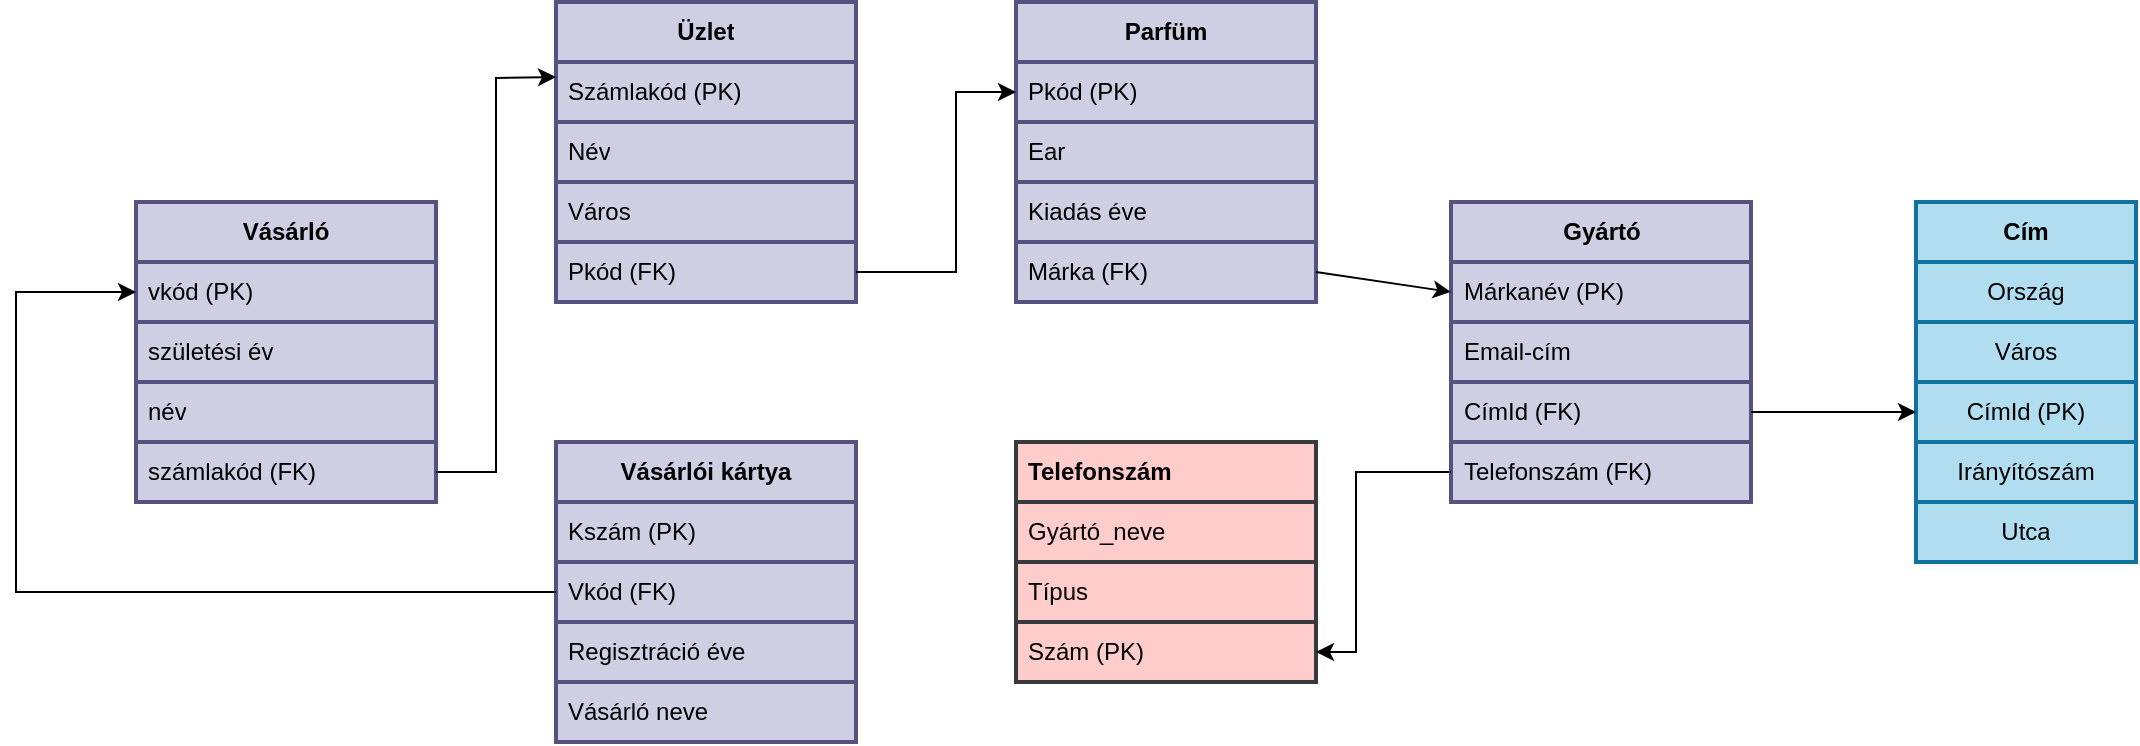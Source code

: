 <mxfile version="24.9.1">
  <diagram id="C5RBs43oDa-KdzZeNtuy" name="Page-1">
    <mxGraphModel dx="2047" dy="666" grid="1" gridSize="10" guides="1" tooltips="1" connect="1" arrows="1" fold="1" page="1" pageScale="1" pageWidth="827" pageHeight="1169" math="0" shadow="0">
      <root>
        <mxCell id="WIyWlLk6GJQsqaUBKTNV-0" />
        <mxCell id="WIyWlLk6GJQsqaUBKTNV-1" parent="WIyWlLk6GJQsqaUBKTNV-0" />
        <mxCell id="uDaO315VJ5FNFd2EeNK3-34" value="" style="shape=table;startSize=0;container=1;collapsible=0;childLayout=tableLayout;align=left;verticalAlign=middle;spacingLeft=4;spacingRight=4;fontFamily=Helvetica;fontSize=12;fillColor=#d0cee2;strokeWidth=2;strokeColor=#56517e;" parent="WIyWlLk6GJQsqaUBKTNV-1" vertex="1">
          <mxGeometry x="220" y="190" width="150" height="150" as="geometry" />
        </mxCell>
        <mxCell id="uDaO315VJ5FNFd2EeNK3-35" value="" style="shape=tableRow;horizontal=0;startSize=0;swimlaneHead=0;swimlaneBody=0;strokeColor=inherit;top=0;left=0;bottom=0;right=0;collapsible=0;dropTarget=0;fillColor=none;points=[[0,0.5],[1,0.5]];portConstraint=eastwest;align=left;verticalAlign=middle;spacingLeft=4;spacingRight=4;fontFamily=Helvetica;fontSize=12;fontColor=default;" parent="uDaO315VJ5FNFd2EeNK3-34" vertex="1">
          <mxGeometry width="150" height="30" as="geometry" />
        </mxCell>
        <mxCell id="uDaO315VJ5FNFd2EeNK3-36" value="&lt;b&gt;Parfüm&lt;/b&gt;" style="shape=partialRectangle;html=1;whiteSpace=wrap;connectable=0;strokeColor=inherit;overflow=hidden;fillColor=none;top=0;left=0;bottom=0;right=0;pointerEvents=1;align=center;verticalAlign=middle;spacingLeft=4;spacingRight=4;fontFamily=Helvetica;fontSize=12;fontColor=default;" parent="uDaO315VJ5FNFd2EeNK3-35" vertex="1">
          <mxGeometry width="150" height="30" as="geometry">
            <mxRectangle width="150" height="30" as="alternateBounds" />
          </mxGeometry>
        </mxCell>
        <mxCell id="uDaO315VJ5FNFd2EeNK3-37" value="" style="shape=tableRow;horizontal=0;startSize=0;swimlaneHead=0;swimlaneBody=0;strokeColor=inherit;top=0;left=0;bottom=0;right=0;collapsible=0;dropTarget=0;fillColor=none;points=[[0,0.5],[1,0.5]];portConstraint=eastwest;align=left;verticalAlign=middle;spacingLeft=4;spacingRight=4;fontFamily=Helvetica;fontSize=12;fontColor=default;" parent="uDaO315VJ5FNFd2EeNK3-34" vertex="1">
          <mxGeometry y="30" width="150" height="30" as="geometry" />
        </mxCell>
        <mxCell id="uDaO315VJ5FNFd2EeNK3-38" value="Pkód (PK)" style="shape=partialRectangle;html=1;whiteSpace=wrap;connectable=0;strokeColor=inherit;overflow=hidden;fillColor=none;top=0;left=0;bottom=0;right=0;pointerEvents=1;align=left;verticalAlign=middle;spacingLeft=4;spacingRight=4;fontFamily=Helvetica;fontSize=12;fontColor=default;" parent="uDaO315VJ5FNFd2EeNK3-37" vertex="1">
          <mxGeometry width="150" height="30" as="geometry">
            <mxRectangle width="150" height="30" as="alternateBounds" />
          </mxGeometry>
        </mxCell>
        <mxCell id="uDaO315VJ5FNFd2EeNK3-39" value="" style="shape=tableRow;horizontal=0;startSize=0;swimlaneHead=0;swimlaneBody=0;strokeColor=inherit;top=0;left=0;bottom=0;right=0;collapsible=0;dropTarget=0;fillColor=none;points=[[0,0.5],[1,0.5]];portConstraint=eastwest;align=left;verticalAlign=middle;spacingLeft=4;spacingRight=4;fontFamily=Helvetica;fontSize=12;fontColor=default;" parent="uDaO315VJ5FNFd2EeNK3-34" vertex="1">
          <mxGeometry y="60" width="150" height="30" as="geometry" />
        </mxCell>
        <mxCell id="uDaO315VJ5FNFd2EeNK3-40" value="Ear" style="shape=partialRectangle;html=1;whiteSpace=wrap;connectable=0;strokeColor=inherit;overflow=hidden;fillColor=none;top=0;left=0;bottom=0;right=0;pointerEvents=1;align=left;verticalAlign=middle;spacingLeft=4;spacingRight=4;fontFamily=Helvetica;fontSize=12;fontColor=default;" parent="uDaO315VJ5FNFd2EeNK3-39" vertex="1">
          <mxGeometry width="150" height="30" as="geometry">
            <mxRectangle width="150" height="30" as="alternateBounds" />
          </mxGeometry>
        </mxCell>
        <mxCell id="uDaO315VJ5FNFd2EeNK3-41" value="" style="shape=tableRow;horizontal=0;startSize=0;swimlaneHead=0;swimlaneBody=0;strokeColor=inherit;top=0;left=0;bottom=0;right=0;collapsible=0;dropTarget=0;fillColor=none;points=[[0,0.5],[1,0.5]];portConstraint=eastwest;align=left;verticalAlign=middle;spacingLeft=4;spacingRight=4;fontFamily=Helvetica;fontSize=12;fontColor=default;" parent="uDaO315VJ5FNFd2EeNK3-34" vertex="1">
          <mxGeometry y="90" width="150" height="30" as="geometry" />
        </mxCell>
        <mxCell id="uDaO315VJ5FNFd2EeNK3-42" value="Kiadás éve" style="shape=partialRectangle;html=1;whiteSpace=wrap;connectable=0;strokeColor=inherit;overflow=hidden;fillColor=none;top=0;left=0;bottom=0;right=0;pointerEvents=1;align=left;verticalAlign=middle;spacingLeft=4;spacingRight=4;fontFamily=Helvetica;fontSize=12;fontColor=default;" parent="uDaO315VJ5FNFd2EeNK3-41" vertex="1">
          <mxGeometry width="150" height="30" as="geometry">
            <mxRectangle width="150" height="30" as="alternateBounds" />
          </mxGeometry>
        </mxCell>
        <mxCell id="uDaO315VJ5FNFd2EeNK3-43" value="" style="shape=tableRow;horizontal=0;startSize=0;swimlaneHead=0;swimlaneBody=0;strokeColor=inherit;top=0;left=0;bottom=0;right=0;collapsible=0;dropTarget=0;fillColor=none;points=[[0,0.5],[1,0.5]];portConstraint=eastwest;align=left;verticalAlign=middle;spacingLeft=4;spacingRight=4;fontFamily=Helvetica;fontSize=12;fontColor=default;" parent="uDaO315VJ5FNFd2EeNK3-34" vertex="1">
          <mxGeometry y="120" width="150" height="30" as="geometry" />
        </mxCell>
        <mxCell id="uDaO315VJ5FNFd2EeNK3-44" value="Márka (FK)" style="shape=partialRectangle;html=1;whiteSpace=wrap;connectable=0;strokeColor=inherit;overflow=hidden;fillColor=none;top=0;left=0;bottom=0;right=0;pointerEvents=1;align=left;verticalAlign=middle;spacingLeft=4;spacingRight=4;fontFamily=Helvetica;fontSize=12;fontColor=default;" parent="uDaO315VJ5FNFd2EeNK3-43" vertex="1">
          <mxGeometry width="150" height="30" as="geometry">
            <mxRectangle width="150" height="30" as="alternateBounds" />
          </mxGeometry>
        </mxCell>
        <mxCell id="uDaO315VJ5FNFd2EeNK3-56" value="" style="shape=table;startSize=0;container=1;collapsible=0;childLayout=tableLayout;align=left;verticalAlign=middle;spacingLeft=4;spacingRight=4;fontFamily=Helvetica;fontSize=12;fillColor=#d0cee2;strokeWidth=2;strokeColor=#56517e;" parent="WIyWlLk6GJQsqaUBKTNV-1" vertex="1">
          <mxGeometry x="-10" y="410" width="150" height="150" as="geometry" />
        </mxCell>
        <mxCell id="uDaO315VJ5FNFd2EeNK3-57" value="" style="shape=tableRow;horizontal=0;startSize=0;swimlaneHead=0;swimlaneBody=0;strokeColor=inherit;top=0;left=0;bottom=0;right=0;collapsible=0;dropTarget=0;fillColor=none;points=[[0,0.5],[1,0.5]];portConstraint=eastwest;align=left;verticalAlign=middle;spacingLeft=4;spacingRight=4;fontFamily=Helvetica;fontSize=12;fontColor=default;" parent="uDaO315VJ5FNFd2EeNK3-56" vertex="1">
          <mxGeometry width="150" height="30" as="geometry" />
        </mxCell>
        <mxCell id="uDaO315VJ5FNFd2EeNK3-58" value="&lt;b&gt;Vásárlói kártya&lt;/b&gt;" style="shape=partialRectangle;html=1;whiteSpace=wrap;connectable=0;strokeColor=inherit;overflow=hidden;fillColor=none;top=0;left=0;bottom=0;right=0;pointerEvents=1;align=center;verticalAlign=middle;spacingLeft=4;spacingRight=4;fontFamily=Helvetica;fontSize=12;fontColor=default;" parent="uDaO315VJ5FNFd2EeNK3-57" vertex="1">
          <mxGeometry width="150" height="30" as="geometry">
            <mxRectangle width="150" height="30" as="alternateBounds" />
          </mxGeometry>
        </mxCell>
        <mxCell id="uDaO315VJ5FNFd2EeNK3-59" value="" style="shape=tableRow;horizontal=0;startSize=0;swimlaneHead=0;swimlaneBody=0;strokeColor=inherit;top=0;left=0;bottom=0;right=0;collapsible=0;dropTarget=0;fillColor=none;points=[[0,0.5],[1,0.5]];portConstraint=eastwest;align=left;verticalAlign=middle;spacingLeft=4;spacingRight=4;fontFamily=Helvetica;fontSize=12;fontColor=default;" parent="uDaO315VJ5FNFd2EeNK3-56" vertex="1">
          <mxGeometry y="30" width="150" height="30" as="geometry" />
        </mxCell>
        <mxCell id="uDaO315VJ5FNFd2EeNK3-60" value="Kszám (PK)" style="shape=partialRectangle;html=1;whiteSpace=wrap;connectable=0;strokeColor=inherit;overflow=hidden;fillColor=none;top=0;left=0;bottom=0;right=0;pointerEvents=1;align=left;verticalAlign=middle;spacingLeft=4;spacingRight=4;fontFamily=Helvetica;fontSize=12;fontColor=default;" parent="uDaO315VJ5FNFd2EeNK3-59" vertex="1">
          <mxGeometry width="150" height="30" as="geometry">
            <mxRectangle width="150" height="30" as="alternateBounds" />
          </mxGeometry>
        </mxCell>
        <mxCell id="uDaO315VJ5FNFd2EeNK3-61" value="" style="shape=tableRow;horizontal=0;startSize=0;swimlaneHead=0;swimlaneBody=0;strokeColor=inherit;top=0;left=0;bottom=0;right=0;collapsible=0;dropTarget=0;fillColor=none;points=[[0,0.5],[1,0.5]];portConstraint=eastwest;align=left;verticalAlign=middle;spacingLeft=4;spacingRight=4;fontFamily=Helvetica;fontSize=12;fontColor=default;" parent="uDaO315VJ5FNFd2EeNK3-56" vertex="1">
          <mxGeometry y="60" width="150" height="30" as="geometry" />
        </mxCell>
        <mxCell id="uDaO315VJ5FNFd2EeNK3-62" value="Vkód (FK)" style="shape=partialRectangle;html=1;whiteSpace=wrap;connectable=0;strokeColor=inherit;overflow=hidden;fillColor=none;top=0;left=0;bottom=0;right=0;pointerEvents=1;align=left;verticalAlign=middle;spacingLeft=4;spacingRight=4;fontFamily=Helvetica;fontSize=12;fontColor=default;" parent="uDaO315VJ5FNFd2EeNK3-61" vertex="1">
          <mxGeometry width="150" height="30" as="geometry">
            <mxRectangle width="150" height="30" as="alternateBounds" />
          </mxGeometry>
        </mxCell>
        <mxCell id="uDaO315VJ5FNFd2EeNK3-63" value="" style="shape=tableRow;horizontal=0;startSize=0;swimlaneHead=0;swimlaneBody=0;strokeColor=inherit;top=0;left=0;bottom=0;right=0;collapsible=0;dropTarget=0;fillColor=none;points=[[0,0.5],[1,0.5]];portConstraint=eastwest;align=left;verticalAlign=middle;spacingLeft=4;spacingRight=4;fontFamily=Helvetica;fontSize=12;fontColor=default;" parent="uDaO315VJ5FNFd2EeNK3-56" vertex="1">
          <mxGeometry y="90" width="150" height="30" as="geometry" />
        </mxCell>
        <mxCell id="uDaO315VJ5FNFd2EeNK3-64" value="Regisztráció éve" style="shape=partialRectangle;html=1;whiteSpace=wrap;connectable=0;strokeColor=inherit;overflow=hidden;fillColor=none;top=0;left=0;bottom=0;right=0;pointerEvents=1;align=left;verticalAlign=middle;spacingLeft=4;spacingRight=4;fontFamily=Helvetica;fontSize=12;fontColor=default;" parent="uDaO315VJ5FNFd2EeNK3-63" vertex="1">
          <mxGeometry width="150" height="30" as="geometry">
            <mxRectangle width="150" height="30" as="alternateBounds" />
          </mxGeometry>
        </mxCell>
        <mxCell id="uDaO315VJ5FNFd2EeNK3-65" value="" style="shape=tableRow;horizontal=0;startSize=0;swimlaneHead=0;swimlaneBody=0;strokeColor=inherit;top=0;left=0;bottom=0;right=0;collapsible=0;dropTarget=0;fillColor=none;points=[[0,0.5],[1,0.5]];portConstraint=eastwest;align=left;verticalAlign=middle;spacingLeft=4;spacingRight=4;fontFamily=Helvetica;fontSize=12;fontColor=default;" parent="uDaO315VJ5FNFd2EeNK3-56" vertex="1">
          <mxGeometry y="120" width="150" height="30" as="geometry" />
        </mxCell>
        <mxCell id="uDaO315VJ5FNFd2EeNK3-66" value="Vásárló neve" style="shape=partialRectangle;html=1;whiteSpace=wrap;connectable=0;strokeColor=inherit;overflow=hidden;fillColor=none;top=0;left=0;bottom=0;right=0;pointerEvents=1;align=left;verticalAlign=middle;spacingLeft=4;spacingRight=4;fontFamily=Helvetica;fontSize=12;fontColor=default;" parent="uDaO315VJ5FNFd2EeNK3-65" vertex="1">
          <mxGeometry width="150" height="30" as="geometry">
            <mxRectangle width="150" height="30" as="alternateBounds" />
          </mxGeometry>
        </mxCell>
        <mxCell id="uDaO315VJ5FNFd2EeNK3-68" value="" style="shape=table;startSize=0;container=1;collapsible=0;childLayout=tableLayout;align=left;verticalAlign=middle;spacingLeft=4;spacingRight=4;fontFamily=Helvetica;fontSize=12;fillColor=#d0cee2;strokeWidth=2;strokeColor=#56517e;" parent="WIyWlLk6GJQsqaUBKTNV-1" vertex="1">
          <mxGeometry x="437.5" y="290" width="150" height="150" as="geometry" />
        </mxCell>
        <mxCell id="uDaO315VJ5FNFd2EeNK3-69" value="" style="shape=tableRow;horizontal=0;startSize=0;swimlaneHead=0;swimlaneBody=0;strokeColor=inherit;top=0;left=0;bottom=0;right=0;collapsible=0;dropTarget=0;fillColor=none;points=[[0,0.5],[1,0.5]];portConstraint=eastwest;align=left;verticalAlign=middle;spacingLeft=4;spacingRight=4;fontFamily=Helvetica;fontSize=12;fontColor=default;" parent="uDaO315VJ5FNFd2EeNK3-68" vertex="1">
          <mxGeometry width="150" height="30" as="geometry" />
        </mxCell>
        <mxCell id="uDaO315VJ5FNFd2EeNK3-70" value="&lt;b&gt;Gyártó&lt;/b&gt;" style="shape=partialRectangle;html=1;whiteSpace=wrap;connectable=0;strokeColor=inherit;overflow=hidden;fillColor=none;top=0;left=0;bottom=0;right=0;pointerEvents=1;align=center;verticalAlign=middle;spacingLeft=4;spacingRight=4;fontFamily=Helvetica;fontSize=12;fontColor=default;" parent="uDaO315VJ5FNFd2EeNK3-69" vertex="1">
          <mxGeometry width="150" height="30" as="geometry">
            <mxRectangle width="150" height="30" as="alternateBounds" />
          </mxGeometry>
        </mxCell>
        <mxCell id="uDaO315VJ5FNFd2EeNK3-71" value="" style="shape=tableRow;horizontal=0;startSize=0;swimlaneHead=0;swimlaneBody=0;strokeColor=inherit;top=0;left=0;bottom=0;right=0;collapsible=0;dropTarget=0;fillColor=none;points=[[0,0.5],[1,0.5]];portConstraint=eastwest;align=left;verticalAlign=middle;spacingLeft=4;spacingRight=4;fontFamily=Helvetica;fontSize=12;fontColor=default;" parent="uDaO315VJ5FNFd2EeNK3-68" vertex="1">
          <mxGeometry y="30" width="150" height="30" as="geometry" />
        </mxCell>
        <mxCell id="uDaO315VJ5FNFd2EeNK3-72" value="Márkanév (PK)" style="shape=partialRectangle;html=1;whiteSpace=wrap;connectable=0;strokeColor=inherit;overflow=hidden;fillColor=none;top=0;left=0;bottom=0;right=0;pointerEvents=1;align=left;verticalAlign=middle;spacingLeft=4;spacingRight=4;fontFamily=Helvetica;fontSize=12;fontColor=default;" parent="uDaO315VJ5FNFd2EeNK3-71" vertex="1">
          <mxGeometry width="150" height="30" as="geometry">
            <mxRectangle width="150" height="30" as="alternateBounds" />
          </mxGeometry>
        </mxCell>
        <mxCell id="uDaO315VJ5FNFd2EeNK3-73" value="" style="shape=tableRow;horizontal=0;startSize=0;swimlaneHead=0;swimlaneBody=0;strokeColor=inherit;top=0;left=0;bottom=0;right=0;collapsible=0;dropTarget=0;fillColor=none;points=[[0,0.5],[1,0.5]];portConstraint=eastwest;align=left;verticalAlign=middle;spacingLeft=4;spacingRight=4;fontFamily=Helvetica;fontSize=12;fontColor=default;" parent="uDaO315VJ5FNFd2EeNK3-68" vertex="1">
          <mxGeometry y="60" width="150" height="30" as="geometry" />
        </mxCell>
        <mxCell id="uDaO315VJ5FNFd2EeNK3-74" value="Email-cím" style="shape=partialRectangle;html=1;whiteSpace=wrap;connectable=0;strokeColor=inherit;overflow=hidden;fillColor=none;top=0;left=0;bottom=0;right=0;pointerEvents=1;align=left;verticalAlign=middle;spacingLeft=4;spacingRight=4;fontFamily=Helvetica;fontSize=12;fontColor=default;" parent="uDaO315VJ5FNFd2EeNK3-73" vertex="1">
          <mxGeometry width="150" height="30" as="geometry">
            <mxRectangle width="150" height="30" as="alternateBounds" />
          </mxGeometry>
        </mxCell>
        <mxCell id="uDaO315VJ5FNFd2EeNK3-75" value="" style="shape=tableRow;horizontal=0;startSize=0;swimlaneHead=0;swimlaneBody=0;strokeColor=inherit;top=0;left=0;bottom=0;right=0;collapsible=0;dropTarget=0;fillColor=none;points=[[0,0.5],[1,0.5]];portConstraint=eastwest;align=left;verticalAlign=middle;spacingLeft=4;spacingRight=4;fontFamily=Helvetica;fontSize=12;fontColor=default;" parent="uDaO315VJ5FNFd2EeNK3-68" vertex="1">
          <mxGeometry y="90" width="150" height="30" as="geometry" />
        </mxCell>
        <mxCell id="uDaO315VJ5FNFd2EeNK3-76" value="CímId (FK)" style="shape=partialRectangle;html=1;whiteSpace=wrap;connectable=0;strokeColor=inherit;overflow=hidden;fillColor=none;top=0;left=0;bottom=0;right=0;pointerEvents=1;align=left;verticalAlign=middle;spacingLeft=4;spacingRight=4;fontFamily=Helvetica;fontSize=12;fontColor=default;" parent="uDaO315VJ5FNFd2EeNK3-75" vertex="1">
          <mxGeometry width="150" height="30" as="geometry">
            <mxRectangle width="150" height="30" as="alternateBounds" />
          </mxGeometry>
        </mxCell>
        <mxCell id="uDaO315VJ5FNFd2EeNK3-77" value="" style="shape=tableRow;horizontal=0;startSize=0;swimlaneHead=0;swimlaneBody=0;strokeColor=inherit;top=0;left=0;bottom=0;right=0;collapsible=0;dropTarget=0;fillColor=none;points=[[0,0.5],[1,0.5]];portConstraint=eastwest;align=left;verticalAlign=middle;spacingLeft=4;spacingRight=4;fontFamily=Helvetica;fontSize=12;fontColor=default;" parent="uDaO315VJ5FNFd2EeNK3-68" vertex="1">
          <mxGeometry y="120" width="150" height="30" as="geometry" />
        </mxCell>
        <mxCell id="uDaO315VJ5FNFd2EeNK3-78" value="Telefonszám (FK)" style="shape=partialRectangle;html=1;whiteSpace=wrap;connectable=0;strokeColor=inherit;overflow=hidden;fillColor=none;top=0;left=0;bottom=0;right=0;pointerEvents=1;align=left;verticalAlign=middle;spacingLeft=4;spacingRight=4;fontFamily=Helvetica;fontSize=12;fontColor=default;" parent="uDaO315VJ5FNFd2EeNK3-77" vertex="1">
          <mxGeometry width="150" height="30" as="geometry">
            <mxRectangle width="150" height="30" as="alternateBounds" />
          </mxGeometry>
        </mxCell>
        <mxCell id="uDaO315VJ5FNFd2EeNK3-80" value="" style="shape=table;startSize=0;container=1;collapsible=0;childLayout=tableLayout;align=left;verticalAlign=middle;spacingLeft=4;spacingRight=4;fontFamily=Helvetica;fontSize=12;fillColor=#d0cee2;strokeWidth=2;strokeColor=#56517e;" parent="WIyWlLk6GJQsqaUBKTNV-1" vertex="1">
          <mxGeometry x="-220" y="290" width="150" height="150" as="geometry" />
        </mxCell>
        <mxCell id="uDaO315VJ5FNFd2EeNK3-81" value="" style="shape=tableRow;horizontal=0;startSize=0;swimlaneHead=0;swimlaneBody=0;strokeColor=inherit;top=0;left=0;bottom=0;right=0;collapsible=0;dropTarget=0;fillColor=none;points=[[0,0.5],[1,0.5]];portConstraint=eastwest;align=left;verticalAlign=middle;spacingLeft=4;spacingRight=4;fontFamily=Helvetica;fontSize=12;fontColor=default;" parent="uDaO315VJ5FNFd2EeNK3-80" vertex="1">
          <mxGeometry width="150" height="30" as="geometry" />
        </mxCell>
        <mxCell id="uDaO315VJ5FNFd2EeNK3-82" value="&lt;b&gt;Vásárló&lt;/b&gt;" style="shape=partialRectangle;html=1;whiteSpace=wrap;connectable=0;strokeColor=inherit;overflow=hidden;fillColor=none;top=0;left=0;bottom=0;right=0;pointerEvents=1;align=center;verticalAlign=middle;spacingLeft=4;spacingRight=4;fontFamily=Helvetica;fontSize=12;fontColor=default;" parent="uDaO315VJ5FNFd2EeNK3-81" vertex="1">
          <mxGeometry width="150" height="30" as="geometry">
            <mxRectangle width="150" height="30" as="alternateBounds" />
          </mxGeometry>
        </mxCell>
        <mxCell id="uDaO315VJ5FNFd2EeNK3-83" value="" style="shape=tableRow;horizontal=0;startSize=0;swimlaneHead=0;swimlaneBody=0;strokeColor=inherit;top=0;left=0;bottom=0;right=0;collapsible=0;dropTarget=0;fillColor=none;points=[[0,0.5],[1,0.5]];portConstraint=eastwest;align=left;verticalAlign=middle;spacingLeft=4;spacingRight=4;fontFamily=Helvetica;fontSize=12;fontColor=default;" parent="uDaO315VJ5FNFd2EeNK3-80" vertex="1">
          <mxGeometry y="30" width="150" height="30" as="geometry" />
        </mxCell>
        <mxCell id="uDaO315VJ5FNFd2EeNK3-84" value="vkód (PK)" style="shape=partialRectangle;html=1;whiteSpace=wrap;connectable=0;strokeColor=inherit;overflow=hidden;fillColor=none;top=0;left=0;bottom=0;right=0;pointerEvents=1;align=left;verticalAlign=middle;spacingLeft=4;spacingRight=4;fontFamily=Helvetica;fontSize=12;fontColor=default;" parent="uDaO315VJ5FNFd2EeNK3-83" vertex="1">
          <mxGeometry width="150" height="30" as="geometry">
            <mxRectangle width="150" height="30" as="alternateBounds" />
          </mxGeometry>
        </mxCell>
        <mxCell id="uDaO315VJ5FNFd2EeNK3-85" value="" style="shape=tableRow;horizontal=0;startSize=0;swimlaneHead=0;swimlaneBody=0;strokeColor=inherit;top=0;left=0;bottom=0;right=0;collapsible=0;dropTarget=0;fillColor=none;points=[[0,0.5],[1,0.5]];portConstraint=eastwest;align=left;verticalAlign=middle;spacingLeft=4;spacingRight=4;fontFamily=Helvetica;fontSize=12;fontColor=default;" parent="uDaO315VJ5FNFd2EeNK3-80" vertex="1">
          <mxGeometry y="60" width="150" height="30" as="geometry" />
        </mxCell>
        <mxCell id="uDaO315VJ5FNFd2EeNK3-86" value="születési év" style="shape=partialRectangle;html=1;whiteSpace=wrap;connectable=0;strokeColor=inherit;overflow=hidden;fillColor=none;top=0;left=0;bottom=0;right=0;pointerEvents=1;align=left;verticalAlign=middle;spacingLeft=4;spacingRight=4;fontFamily=Helvetica;fontSize=12;fontColor=default;" parent="uDaO315VJ5FNFd2EeNK3-85" vertex="1">
          <mxGeometry width="150" height="30" as="geometry">
            <mxRectangle width="150" height="30" as="alternateBounds" />
          </mxGeometry>
        </mxCell>
        <mxCell id="uDaO315VJ5FNFd2EeNK3-87" value="" style="shape=tableRow;horizontal=0;startSize=0;swimlaneHead=0;swimlaneBody=0;strokeColor=inherit;top=0;left=0;bottom=0;right=0;collapsible=0;dropTarget=0;fillColor=none;points=[[0,0.5],[1,0.5]];portConstraint=eastwest;align=left;verticalAlign=middle;spacingLeft=4;spacingRight=4;fontFamily=Helvetica;fontSize=12;fontColor=default;" parent="uDaO315VJ5FNFd2EeNK3-80" vertex="1">
          <mxGeometry y="90" width="150" height="30" as="geometry" />
        </mxCell>
        <mxCell id="uDaO315VJ5FNFd2EeNK3-88" value="név" style="shape=partialRectangle;html=1;whiteSpace=wrap;connectable=0;strokeColor=inherit;overflow=hidden;fillColor=none;top=0;left=0;bottom=0;right=0;pointerEvents=1;align=left;verticalAlign=middle;spacingLeft=4;spacingRight=4;fontFamily=Helvetica;fontSize=12;fontColor=default;" parent="uDaO315VJ5FNFd2EeNK3-87" vertex="1">
          <mxGeometry width="150" height="30" as="geometry">
            <mxRectangle width="150" height="30" as="alternateBounds" />
          </mxGeometry>
        </mxCell>
        <mxCell id="uDaO315VJ5FNFd2EeNK3-89" value="" style="shape=tableRow;horizontal=0;startSize=0;swimlaneHead=0;swimlaneBody=0;strokeColor=inherit;top=0;left=0;bottom=0;right=0;collapsible=0;dropTarget=0;fillColor=none;points=[[0,0.5],[1,0.5]];portConstraint=eastwest;align=left;verticalAlign=middle;spacingLeft=4;spacingRight=4;fontFamily=Helvetica;fontSize=12;fontColor=default;" parent="uDaO315VJ5FNFd2EeNK3-80" vertex="1">
          <mxGeometry y="120" width="150" height="30" as="geometry" />
        </mxCell>
        <mxCell id="uDaO315VJ5FNFd2EeNK3-90" value="számlakód (FK)" style="shape=partialRectangle;html=1;whiteSpace=wrap;connectable=0;strokeColor=inherit;overflow=hidden;fillColor=none;top=0;left=0;bottom=0;right=0;pointerEvents=1;align=left;verticalAlign=middle;spacingLeft=4;spacingRight=4;fontFamily=Helvetica;fontSize=12;fontColor=default;" parent="uDaO315VJ5FNFd2EeNK3-89" vertex="1">
          <mxGeometry width="150" height="30" as="geometry">
            <mxRectangle width="150" height="30" as="alternateBounds" />
          </mxGeometry>
        </mxCell>
        <mxCell id="uDaO315VJ5FNFd2EeNK3-101" value="" style="shape=table;startSize=0;container=1;collapsible=0;childLayout=tableLayout;align=left;verticalAlign=middle;spacingLeft=4;spacingRight=4;fontFamily=Helvetica;fontSize=12;fillColor=#d0cee2;strokeWidth=2;strokeColor=#56517e;" parent="WIyWlLk6GJQsqaUBKTNV-1" vertex="1">
          <mxGeometry x="-10" y="190" width="150" height="150" as="geometry" />
        </mxCell>
        <mxCell id="uDaO315VJ5FNFd2EeNK3-102" value="" style="shape=tableRow;horizontal=0;startSize=0;swimlaneHead=0;swimlaneBody=0;strokeColor=inherit;top=0;left=0;bottom=0;right=0;collapsible=0;dropTarget=0;fillColor=none;points=[[0,0.5],[1,0.5]];portConstraint=eastwest;align=left;verticalAlign=middle;spacingLeft=4;spacingRight=4;fontFamily=Helvetica;fontSize=12;fontColor=default;" parent="uDaO315VJ5FNFd2EeNK3-101" vertex="1">
          <mxGeometry width="150" height="30" as="geometry" />
        </mxCell>
        <mxCell id="uDaO315VJ5FNFd2EeNK3-103" value="&lt;b&gt;Üzlet&lt;/b&gt;" style="shape=partialRectangle;html=1;whiteSpace=wrap;connectable=0;strokeColor=inherit;overflow=hidden;fillColor=none;top=0;left=0;bottom=0;right=0;pointerEvents=1;align=center;verticalAlign=middle;spacingLeft=4;spacingRight=4;fontFamily=Helvetica;fontSize=12;fontColor=default;" parent="uDaO315VJ5FNFd2EeNK3-102" vertex="1">
          <mxGeometry width="150" height="30" as="geometry">
            <mxRectangle width="150" height="30" as="alternateBounds" />
          </mxGeometry>
        </mxCell>
        <mxCell id="uDaO315VJ5FNFd2EeNK3-104" value="" style="shape=tableRow;horizontal=0;startSize=0;swimlaneHead=0;swimlaneBody=0;strokeColor=inherit;top=0;left=0;bottom=0;right=0;collapsible=0;dropTarget=0;fillColor=none;points=[[0,0.5],[1,0.5]];portConstraint=eastwest;align=left;verticalAlign=middle;spacingLeft=4;spacingRight=4;fontFamily=Helvetica;fontSize=12;fontColor=default;" parent="uDaO315VJ5FNFd2EeNK3-101" vertex="1">
          <mxGeometry y="30" width="150" height="30" as="geometry" />
        </mxCell>
        <mxCell id="uDaO315VJ5FNFd2EeNK3-105" value="Számlakód (PK)" style="shape=partialRectangle;html=1;whiteSpace=wrap;connectable=0;strokeColor=inherit;overflow=hidden;fillColor=none;top=0;left=0;bottom=0;right=0;pointerEvents=1;align=left;verticalAlign=middle;spacingLeft=4;spacingRight=4;fontFamily=Helvetica;fontSize=12;fontColor=default;" parent="uDaO315VJ5FNFd2EeNK3-104" vertex="1">
          <mxGeometry width="150" height="30" as="geometry">
            <mxRectangle width="150" height="30" as="alternateBounds" />
          </mxGeometry>
        </mxCell>
        <mxCell id="uDaO315VJ5FNFd2EeNK3-106" value="" style="shape=tableRow;horizontal=0;startSize=0;swimlaneHead=0;swimlaneBody=0;strokeColor=inherit;top=0;left=0;bottom=0;right=0;collapsible=0;dropTarget=0;fillColor=none;points=[[0,0.5],[1,0.5]];portConstraint=eastwest;align=left;verticalAlign=middle;spacingLeft=4;spacingRight=4;fontFamily=Helvetica;fontSize=12;fontColor=default;" parent="uDaO315VJ5FNFd2EeNK3-101" vertex="1">
          <mxGeometry y="60" width="150" height="30" as="geometry" />
        </mxCell>
        <mxCell id="uDaO315VJ5FNFd2EeNK3-107" value="Név" style="shape=partialRectangle;html=1;whiteSpace=wrap;connectable=0;strokeColor=inherit;overflow=hidden;fillColor=none;top=0;left=0;bottom=0;right=0;pointerEvents=1;align=left;verticalAlign=middle;spacingLeft=4;spacingRight=4;fontFamily=Helvetica;fontSize=12;fontColor=default;" parent="uDaO315VJ5FNFd2EeNK3-106" vertex="1">
          <mxGeometry width="150" height="30" as="geometry">
            <mxRectangle width="150" height="30" as="alternateBounds" />
          </mxGeometry>
        </mxCell>
        <mxCell id="uDaO315VJ5FNFd2EeNK3-108" value="" style="shape=tableRow;horizontal=0;startSize=0;swimlaneHead=0;swimlaneBody=0;strokeColor=inherit;top=0;left=0;bottom=0;right=0;collapsible=0;dropTarget=0;fillColor=none;points=[[0,0.5],[1,0.5]];portConstraint=eastwest;align=left;verticalAlign=middle;spacingLeft=4;spacingRight=4;fontFamily=Helvetica;fontSize=12;fontColor=default;" parent="uDaO315VJ5FNFd2EeNK3-101" vertex="1">
          <mxGeometry y="90" width="150" height="30" as="geometry" />
        </mxCell>
        <mxCell id="uDaO315VJ5FNFd2EeNK3-109" value="Város" style="shape=partialRectangle;html=1;whiteSpace=wrap;connectable=0;strokeColor=inherit;overflow=hidden;fillColor=none;top=0;left=0;bottom=0;right=0;pointerEvents=1;align=left;verticalAlign=middle;spacingLeft=4;spacingRight=4;fontFamily=Helvetica;fontSize=12;fontColor=default;" parent="uDaO315VJ5FNFd2EeNK3-108" vertex="1">
          <mxGeometry width="150" height="30" as="geometry">
            <mxRectangle width="150" height="30" as="alternateBounds" />
          </mxGeometry>
        </mxCell>
        <mxCell id="uDaO315VJ5FNFd2EeNK3-110" value="" style="shape=tableRow;horizontal=0;startSize=0;swimlaneHead=0;swimlaneBody=0;strokeColor=inherit;top=0;left=0;bottom=0;right=0;collapsible=0;dropTarget=0;fillColor=none;points=[[0,0.5],[1,0.5]];portConstraint=eastwest;align=left;verticalAlign=middle;spacingLeft=4;spacingRight=4;fontFamily=Helvetica;fontSize=12;fontColor=default;" parent="uDaO315VJ5FNFd2EeNK3-101" vertex="1">
          <mxGeometry y="120" width="150" height="30" as="geometry" />
        </mxCell>
        <mxCell id="uDaO315VJ5FNFd2EeNK3-111" value="Pkód (FK)" style="shape=partialRectangle;html=1;whiteSpace=wrap;connectable=0;strokeColor=inherit;overflow=hidden;fillColor=none;top=0;left=0;bottom=0;right=0;pointerEvents=1;align=left;verticalAlign=middle;spacingLeft=4;spacingRight=4;fontFamily=Helvetica;fontSize=12;fontColor=default;" parent="uDaO315VJ5FNFd2EeNK3-110" vertex="1">
          <mxGeometry width="150" height="30" as="geometry">
            <mxRectangle width="150" height="30" as="alternateBounds" />
          </mxGeometry>
        </mxCell>
        <mxCell id="uDaO315VJ5FNFd2EeNK3-112" value="" style="shape=table;startSize=0;container=1;collapsible=0;childLayout=tableLayout;align=left;verticalAlign=middle;spacingLeft=4;spacingRight=4;fontFamily=Helvetica;fontSize=12;fillColor=#ffcccc;strokeWidth=2;strokeColor=#36393d;" parent="WIyWlLk6GJQsqaUBKTNV-1" vertex="1">
          <mxGeometry x="220" y="410" width="150" height="120" as="geometry" />
        </mxCell>
        <mxCell id="uDaO315VJ5FNFd2EeNK3-113" value="" style="shape=tableRow;horizontal=0;startSize=0;swimlaneHead=0;swimlaneBody=0;strokeColor=inherit;top=0;left=0;bottom=0;right=0;collapsible=0;dropTarget=0;fillColor=none;points=[[0,0.5],[1,0.5]];portConstraint=eastwest;align=left;verticalAlign=middle;spacingLeft=4;spacingRight=4;fontFamily=Helvetica;fontSize=12;fontColor=default;" parent="uDaO315VJ5FNFd2EeNK3-112" vertex="1">
          <mxGeometry width="150" height="30" as="geometry" />
        </mxCell>
        <mxCell id="uDaO315VJ5FNFd2EeNK3-114" value="&lt;b&gt;Telefonszám&lt;/b&gt;" style="shape=partialRectangle;html=1;whiteSpace=wrap;connectable=0;strokeColor=inherit;overflow=hidden;fillColor=none;top=0;left=0;bottom=0;right=0;pointerEvents=1;align=left;verticalAlign=middle;spacingLeft=4;spacingRight=4;fontFamily=Helvetica;fontSize=12;fontColor=default;" parent="uDaO315VJ5FNFd2EeNK3-113" vertex="1">
          <mxGeometry width="150" height="30" as="geometry">
            <mxRectangle width="150" height="30" as="alternateBounds" />
          </mxGeometry>
        </mxCell>
        <mxCell id="uDaO315VJ5FNFd2EeNK3-115" value="" style="shape=tableRow;horizontal=0;startSize=0;swimlaneHead=0;swimlaneBody=0;strokeColor=inherit;top=0;left=0;bottom=0;right=0;collapsible=0;dropTarget=0;fillColor=none;points=[[0,0.5],[1,0.5]];portConstraint=eastwest;align=left;verticalAlign=middle;spacingLeft=4;spacingRight=4;fontFamily=Helvetica;fontSize=12;fontColor=default;" parent="uDaO315VJ5FNFd2EeNK3-112" vertex="1">
          <mxGeometry y="30" width="150" height="30" as="geometry" />
        </mxCell>
        <mxCell id="uDaO315VJ5FNFd2EeNK3-116" value="Gyártó_neve" style="shape=partialRectangle;html=1;whiteSpace=wrap;connectable=0;strokeColor=inherit;overflow=hidden;fillColor=none;top=0;left=0;bottom=0;right=0;pointerEvents=1;align=left;verticalAlign=middle;spacingLeft=4;spacingRight=4;fontFamily=Helvetica;fontSize=12;fontColor=default;" parent="uDaO315VJ5FNFd2EeNK3-115" vertex="1">
          <mxGeometry width="150" height="30" as="geometry">
            <mxRectangle width="150" height="30" as="alternateBounds" />
          </mxGeometry>
        </mxCell>
        <mxCell id="uDaO315VJ5FNFd2EeNK3-117" value="" style="shape=tableRow;horizontal=0;startSize=0;swimlaneHead=0;swimlaneBody=0;strokeColor=inherit;top=0;left=0;bottom=0;right=0;collapsible=0;dropTarget=0;fillColor=none;points=[[0,0.5],[1,0.5]];portConstraint=eastwest;align=left;verticalAlign=middle;spacingLeft=4;spacingRight=4;fontFamily=Helvetica;fontSize=12;fontColor=default;" parent="uDaO315VJ5FNFd2EeNK3-112" vertex="1">
          <mxGeometry y="60" width="150" height="30" as="geometry" />
        </mxCell>
        <mxCell id="uDaO315VJ5FNFd2EeNK3-118" value="Típus" style="shape=partialRectangle;html=1;whiteSpace=wrap;connectable=0;strokeColor=inherit;overflow=hidden;fillColor=none;top=0;left=0;bottom=0;right=0;pointerEvents=1;align=left;verticalAlign=middle;spacingLeft=4;spacingRight=4;fontFamily=Helvetica;fontSize=12;fontColor=default;" parent="uDaO315VJ5FNFd2EeNK3-117" vertex="1">
          <mxGeometry width="150" height="30" as="geometry">
            <mxRectangle width="150" height="30" as="alternateBounds" />
          </mxGeometry>
        </mxCell>
        <mxCell id="uDaO315VJ5FNFd2EeNK3-119" value="" style="shape=tableRow;horizontal=0;startSize=0;swimlaneHead=0;swimlaneBody=0;strokeColor=inherit;top=0;left=0;bottom=0;right=0;collapsible=0;dropTarget=0;fillColor=none;points=[[0,0.5],[1,0.5]];portConstraint=eastwest;align=left;verticalAlign=middle;spacingLeft=4;spacingRight=4;fontFamily=Helvetica;fontSize=12;fontColor=default;" parent="uDaO315VJ5FNFd2EeNK3-112" vertex="1">
          <mxGeometry y="90" width="150" height="30" as="geometry" />
        </mxCell>
        <mxCell id="uDaO315VJ5FNFd2EeNK3-120" value="Szám (PK)" style="shape=partialRectangle;html=1;whiteSpace=wrap;connectable=0;strokeColor=inherit;overflow=hidden;fillColor=none;top=0;left=0;bottom=0;right=0;pointerEvents=1;align=left;verticalAlign=middle;spacingLeft=4;spacingRight=4;fontFamily=Helvetica;fontSize=12;fontColor=default;" parent="uDaO315VJ5FNFd2EeNK3-119" vertex="1">
          <mxGeometry width="150" height="30" as="geometry">
            <mxRectangle width="150" height="30" as="alternateBounds" />
          </mxGeometry>
        </mxCell>
        <mxCell id="uDaO315VJ5FNFd2EeNK3-131" value="" style="endArrow=classic;html=1;rounded=0;fontFamily=Helvetica;fontSize=12;fontColor=default;exitX=0;exitY=0.5;exitDx=0;exitDy=0;entryX=0;entryY=0.5;entryDx=0;entryDy=0;" parent="WIyWlLk6GJQsqaUBKTNV-1" source="uDaO315VJ5FNFd2EeNK3-61" target="uDaO315VJ5FNFd2EeNK3-83" edge="1">
          <mxGeometry width="50" height="50" relative="1" as="geometry">
            <mxPoint x="90" y="370" as="sourcePoint" />
            <mxPoint x="-280" y="240" as="targetPoint" />
            <Array as="points">
              <mxPoint x="-280" y="485" />
              <mxPoint x="-280" y="335" />
            </Array>
          </mxGeometry>
        </mxCell>
        <mxCell id="uDaO315VJ5FNFd2EeNK3-132" value="" style="endArrow=classic;html=1;rounded=0;fontFamily=Helvetica;fontSize=12;fontColor=default;exitX=1;exitY=0.5;exitDx=0;exitDy=0;entryX=0;entryY=0.25;entryDx=0;entryDy=0;" parent="WIyWlLk6GJQsqaUBKTNV-1" source="uDaO315VJ5FNFd2EeNK3-89" target="uDaO315VJ5FNFd2EeNK3-101" edge="1">
          <mxGeometry width="50" height="50" relative="1" as="geometry">
            <mxPoint x="110" y="370" as="sourcePoint" />
            <mxPoint x="-30" y="110" as="targetPoint" />
            <Array as="points">
              <mxPoint x="-40" y="425" />
              <mxPoint x="-40" y="228" />
            </Array>
          </mxGeometry>
        </mxCell>
        <mxCell id="uDaO315VJ5FNFd2EeNK3-133" value="" style="endArrow=classic;html=1;rounded=0;fontFamily=Helvetica;fontSize=12;fontColor=default;exitX=1;exitY=0.5;exitDx=0;exitDy=0;entryX=0;entryY=0.5;entryDx=0;entryDy=0;" parent="WIyWlLk6GJQsqaUBKTNV-1" source="uDaO315VJ5FNFd2EeNK3-110" target="uDaO315VJ5FNFd2EeNK3-37" edge="1">
          <mxGeometry width="50" height="50" relative="1" as="geometry">
            <mxPoint x="150" y="370" as="sourcePoint" />
            <mxPoint x="200" y="320" as="targetPoint" />
            <Array as="points">
              <mxPoint x="190" y="325" />
              <mxPoint x="190" y="235" />
            </Array>
          </mxGeometry>
        </mxCell>
        <mxCell id="uDaO315VJ5FNFd2EeNK3-134" value="" style="endArrow=classic;html=1;rounded=0;fontFamily=Helvetica;fontSize=12;fontColor=default;exitX=1;exitY=0.5;exitDx=0;exitDy=0;entryX=0;entryY=0.5;entryDx=0;entryDy=0;" parent="WIyWlLk6GJQsqaUBKTNV-1" source="uDaO315VJ5FNFd2EeNK3-43" target="uDaO315VJ5FNFd2EeNK3-71" edge="1">
          <mxGeometry width="50" height="50" relative="1" as="geometry">
            <mxPoint x="390" y="370" as="sourcePoint" />
            <mxPoint x="440" y="320" as="targetPoint" />
            <Array as="points" />
          </mxGeometry>
        </mxCell>
        <mxCell id="uDaO315VJ5FNFd2EeNK3-136" value="" style="endArrow=classic;html=1;rounded=0;fontFamily=Helvetica;fontSize=12;fontColor=default;exitX=0;exitY=0.5;exitDx=0;exitDy=0;entryX=1;entryY=0.5;entryDx=0;entryDy=0;" parent="WIyWlLk6GJQsqaUBKTNV-1" source="uDaO315VJ5FNFd2EeNK3-77" target="uDaO315VJ5FNFd2EeNK3-119" edge="1">
          <mxGeometry width="50" height="50" relative="1" as="geometry">
            <mxPoint x="200" y="370" as="sourcePoint" />
            <mxPoint x="250" y="320" as="targetPoint" />
            <Array as="points">
              <mxPoint x="390" y="425" />
              <mxPoint x="390" y="515" />
            </Array>
          </mxGeometry>
        </mxCell>
        <mxCell id="IsD96mGND0PI8NRDrNCW-0" value="" style="shape=table;startSize=0;container=1;collapsible=0;childLayout=tableLayout;fillColor=#b1ddf0;strokeColor=#10739E;strokeWidth=2;" vertex="1" parent="WIyWlLk6GJQsqaUBKTNV-1">
          <mxGeometry x="670" y="290" width="110" height="180" as="geometry" />
        </mxCell>
        <mxCell id="IsD96mGND0PI8NRDrNCW-1" value="" style="shape=tableRow;horizontal=0;startSize=0;swimlaneHead=0;swimlaneBody=0;strokeColor=inherit;top=0;left=0;bottom=0;right=0;collapsible=0;dropTarget=0;fillColor=none;points=[[0,0.5],[1,0.5]];portConstraint=eastwest;" vertex="1" parent="IsD96mGND0PI8NRDrNCW-0">
          <mxGeometry width="110" height="30" as="geometry" />
        </mxCell>
        <mxCell id="IsD96mGND0PI8NRDrNCW-2" value="&lt;b&gt;Cím&lt;/b&gt;" style="shape=partialRectangle;html=1;whiteSpace=wrap;connectable=0;strokeColor=inherit;overflow=hidden;fillColor=none;top=0;left=0;bottom=0;right=0;pointerEvents=1;" vertex="1" parent="IsD96mGND0PI8NRDrNCW-1">
          <mxGeometry width="110" height="30" as="geometry">
            <mxRectangle width="110" height="30" as="alternateBounds" />
          </mxGeometry>
        </mxCell>
        <mxCell id="IsD96mGND0PI8NRDrNCW-3" value="" style="shape=tableRow;horizontal=0;startSize=0;swimlaneHead=0;swimlaneBody=0;strokeColor=inherit;top=0;left=0;bottom=0;right=0;collapsible=0;dropTarget=0;fillColor=none;points=[[0,0.5],[1,0.5]];portConstraint=eastwest;" vertex="1" parent="IsD96mGND0PI8NRDrNCW-0">
          <mxGeometry y="30" width="110" height="30" as="geometry" />
        </mxCell>
        <mxCell id="IsD96mGND0PI8NRDrNCW-4" value="Ország" style="shape=partialRectangle;html=1;whiteSpace=wrap;connectable=0;strokeColor=inherit;overflow=hidden;fillColor=none;top=0;left=0;bottom=0;right=0;pointerEvents=1;" vertex="1" parent="IsD96mGND0PI8NRDrNCW-3">
          <mxGeometry width="110" height="30" as="geometry">
            <mxRectangle width="110" height="30" as="alternateBounds" />
          </mxGeometry>
        </mxCell>
        <mxCell id="IsD96mGND0PI8NRDrNCW-5" value="" style="shape=tableRow;horizontal=0;startSize=0;swimlaneHead=0;swimlaneBody=0;strokeColor=inherit;top=0;left=0;bottom=0;right=0;collapsible=0;dropTarget=0;fillColor=none;points=[[0,0.5],[1,0.5]];portConstraint=eastwest;" vertex="1" parent="IsD96mGND0PI8NRDrNCW-0">
          <mxGeometry y="60" width="110" height="30" as="geometry" />
        </mxCell>
        <mxCell id="IsD96mGND0PI8NRDrNCW-6" value="Város" style="shape=partialRectangle;html=1;whiteSpace=wrap;connectable=0;strokeColor=inherit;overflow=hidden;fillColor=none;top=0;left=0;bottom=0;right=0;pointerEvents=1;" vertex="1" parent="IsD96mGND0PI8NRDrNCW-5">
          <mxGeometry width="110" height="30" as="geometry">
            <mxRectangle width="110" height="30" as="alternateBounds" />
          </mxGeometry>
        </mxCell>
        <mxCell id="IsD96mGND0PI8NRDrNCW-7" value="" style="shape=tableRow;horizontal=0;startSize=0;swimlaneHead=0;swimlaneBody=0;strokeColor=inherit;top=0;left=0;bottom=0;right=0;collapsible=0;dropTarget=0;fillColor=none;points=[[0,0.5],[1,0.5]];portConstraint=eastwest;" vertex="1" parent="IsD96mGND0PI8NRDrNCW-0">
          <mxGeometry y="90" width="110" height="30" as="geometry" />
        </mxCell>
        <mxCell id="IsD96mGND0PI8NRDrNCW-8" value="CímId (PK)" style="shape=partialRectangle;html=1;whiteSpace=wrap;connectable=0;strokeColor=inherit;overflow=hidden;fillColor=none;top=0;left=0;bottom=0;right=0;pointerEvents=1;" vertex="1" parent="IsD96mGND0PI8NRDrNCW-7">
          <mxGeometry width="110" height="30" as="geometry">
            <mxRectangle width="110" height="30" as="alternateBounds" />
          </mxGeometry>
        </mxCell>
        <mxCell id="IsD96mGND0PI8NRDrNCW-9" value="" style="shape=tableRow;horizontal=0;startSize=0;swimlaneHead=0;swimlaneBody=0;strokeColor=inherit;top=0;left=0;bottom=0;right=0;collapsible=0;dropTarget=0;fillColor=none;points=[[0,0.5],[1,0.5]];portConstraint=eastwest;" vertex="1" parent="IsD96mGND0PI8NRDrNCW-0">
          <mxGeometry y="120" width="110" height="30" as="geometry" />
        </mxCell>
        <mxCell id="IsD96mGND0PI8NRDrNCW-10" value="Irányítószám" style="shape=partialRectangle;html=1;whiteSpace=wrap;connectable=0;strokeColor=inherit;overflow=hidden;fillColor=none;top=0;left=0;bottom=0;right=0;pointerEvents=1;" vertex="1" parent="IsD96mGND0PI8NRDrNCW-9">
          <mxGeometry width="110" height="30" as="geometry">
            <mxRectangle width="110" height="30" as="alternateBounds" />
          </mxGeometry>
        </mxCell>
        <mxCell id="IsD96mGND0PI8NRDrNCW-11" value="" style="shape=tableRow;horizontal=0;startSize=0;swimlaneHead=0;swimlaneBody=0;strokeColor=inherit;top=0;left=0;bottom=0;right=0;collapsible=0;dropTarget=0;fillColor=none;points=[[0,0.5],[1,0.5]];portConstraint=eastwest;" vertex="1" parent="IsD96mGND0PI8NRDrNCW-0">
          <mxGeometry y="150" width="110" height="30" as="geometry" />
        </mxCell>
        <mxCell id="IsD96mGND0PI8NRDrNCW-12" value="Utca" style="shape=partialRectangle;html=1;whiteSpace=wrap;connectable=0;strokeColor=inherit;overflow=hidden;fillColor=none;top=0;left=0;bottom=0;right=0;pointerEvents=1;" vertex="1" parent="IsD96mGND0PI8NRDrNCW-11">
          <mxGeometry width="110" height="30" as="geometry">
            <mxRectangle width="110" height="30" as="alternateBounds" />
          </mxGeometry>
        </mxCell>
        <mxCell id="IsD96mGND0PI8NRDrNCW-13" value="" style="endArrow=classic;html=1;rounded=0;entryX=0;entryY=0.5;entryDx=0;entryDy=0;exitX=1;exitY=0.5;exitDx=0;exitDy=0;" edge="1" parent="WIyWlLk6GJQsqaUBKTNV-1" source="uDaO315VJ5FNFd2EeNK3-75" target="IsD96mGND0PI8NRDrNCW-7">
          <mxGeometry width="50" height="50" relative="1" as="geometry">
            <mxPoint x="270" y="330" as="sourcePoint" />
            <mxPoint x="320" y="280" as="targetPoint" />
          </mxGeometry>
        </mxCell>
      </root>
    </mxGraphModel>
  </diagram>
</mxfile>
